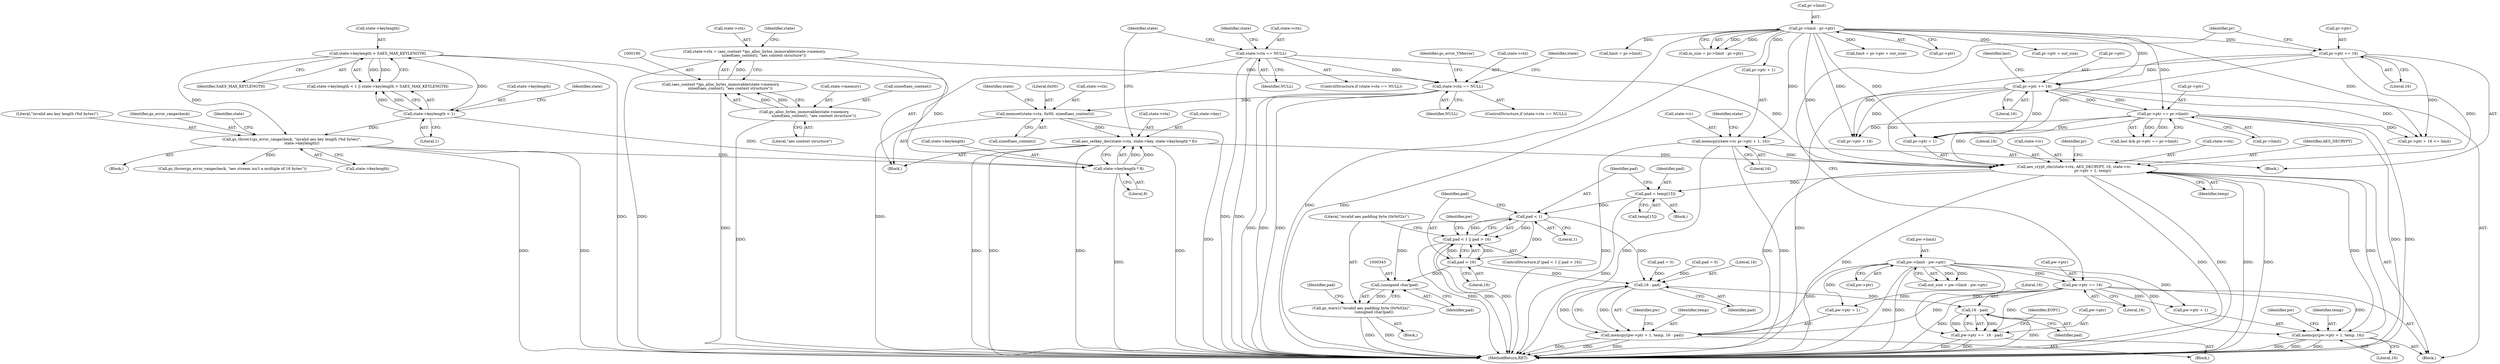 digraph "0_ghostscript_8e9ce5016db968b40e4ec255a3005f2786cce45f_0@API" {
"1000289" [label="(Call,aes_crypt_cbc(state->ctx, AES_DECRYPT, 16, state->iv,\n                                pr->ptr + 1, temp))"];
"1000236" [label="(Call,aes_setkey_dec(state->ctx, state->key, state->keylength * 8))"];
"1000210" [label="(Call,memset(state->ctx, 0x00, sizeof(aes_context)))"];
"1000199" [label="(Call,state->ctx == NULL)"];
"1000185" [label="(Call,state->ctx = (aes_context *)gs_alloc_bytes_immovable(state->memory,\n                sizeof(aes_context), \"aes context structure\"))"];
"1000189" [label="(Call,(aes_context *)gs_alloc_bytes_immovable(state->memory,\n                sizeof(aes_context), \"aes context structure\"))"];
"1000191" [label="(Call,gs_alloc_bytes_immovable(state->memory,\n                sizeof(aes_context), \"aes context structure\"))"];
"1000179" [label="(Call,state->ctx == NULL)"];
"1000243" [label="(Call,state->keylength * 8)"];
"1000224" [label="(Call,state->keylength > SAES_MAX_KEYLENGTH)"];
"1000219" [label="(Call,state->keylength < 1)"];
"1000230" [label="(Call,gs_throw1(gs_error_rangecheck, \"invalid aes key length (%d bytes)\",\n                 state->keylength))"];
"1000260" [label="(Call,memcpy(state->iv, pr->ptr + 1, 16))"];
"1000128" [label="(Call,pr->limit - pr->ptr)"];
"1000312" [label="(Call,pr->ptr == pr->limit)"];
"1000304" [label="(Call,pr->ptr += 16)"];
"1000275" [label="(Call,pr->ptr += 16)"];
"1000372" [label="(Call,memcpy(pw->ptr + 1, temp, 16))"];
"1000138" [label="(Call,pw->limit - pw->ptr)"];
"1000380" [label="(Call,pw->ptr += 16)"];
"1000289" [label="(Call,aes_crypt_cbc(state->ctx, AES_DECRYPT, 16, state->iv,\n                                pr->ptr + 1, temp))"];
"1000326" [label="(Call,pad = temp[15])"];
"1000333" [label="(Call,pad < 1)"];
"1000332" [label="(Call,pad < 1 || pad > 16)"];
"1000336" [label="(Call,pad > 16)"];
"1000342" [label="(Call,(unsigned char)pad)"];
"1000340" [label="(Call,gs_warn1(\"invalid aes padding byte (0x%02x)\",\n                     (unsigned char)pad))"];
"1000360" [label="(Call,16 - pad)"];
"1000353" [label="(Call,memcpy(pw->ptr + 1, temp, 16 - pad))"];
"1000367" [label="(Call,16 - pad)"];
"1000363" [label="(Call,pw->ptr +=  16 - pad)"];
"1000303" [label="(Identifier,temp)"];
"1000369" [label="(Identifier,pad)"];
"1000371" [label="(Identifier,EOFC)"];
"1000353" [label="(Call,memcpy(pw->ptr + 1, temp, 16 - pad))"];
"1000219" [label="(Call,state->keylength < 1)"];
"1000195" [label="(Call,sizeof(aes_context))"];
"1000305" [label="(Call,pr->ptr)"];
"1000261" [label="(Call,state->iv)"];
"1000200" [label="(Call,state->ctx)"];
"1000191" [label="(Call,gs_alloc_bytes_immovable(state->memory,\n                sizeof(aes_context), \"aes context structure\"))"];
"1000350" [label="(Call,pad = 0)"];
"1000397" [label="(MethodReturn,RET)"];
"1000336" [label="(Call,pad > 16)"];
"1000354" [label="(Call,pw->ptr + 1)"];
"1000187" [label="(Identifier,state)"];
"1000281" [label="(Call,pr->ptr + 16 <= limit)"];
"1000231" [label="(Identifier,gs_error_rangecheck)"];
"1000214" [label="(Literal,0x00)"];
"1000220" [label="(Call,state->keylength)"];
"1000203" [label="(Identifier,NULL)"];
"1000155" [label="(Call,limit = pr->ptr + out_size)"];
"1000328" [label="(Call,temp[15])"];
"1000308" [label="(Literal,16)"];
"1000335" [label="(Literal,1)"];
"1000279" [label="(Literal,16)"];
"1000243" [label="(Call,state->keylength * 8)"];
"1000339" [label="(Block,)"];
"1000236" [label="(Call,aes_setkey_dec(state->ctx, state->key, state->keylength * 8))"];
"1000342" [label="(Call,(unsigned char)pad)"];
"1000312" [label="(Call,pr->ptr == pr->limit)"];
"1000341" [label="(Literal,\"invalid aes padding byte (0x%02x)\")"];
"1000129" [label="(Call,pr->limit)"];
"1000189" [label="(Call,(aes_context *)gs_alloc_bytes_immovable(state->memory,\n                sizeof(aes_context), \"aes context structure\"))"];
"1000346" [label="(Identifier,pad)"];
"1000390" [label="(Call,gs_throw(gs_error_rangecheck, \"aes stream isn't a multiple of 16 bytes\"))"];
"1000365" [label="(Identifier,pw)"];
"1000198" [label="(ControlStructure,if (state->ctx == NULL))"];
"1000186" [label="(Call,state->ctx)"];
"1000197" [label="(Literal,\"aes context structure\")"];
"1000337" [label="(Identifier,pad)"];
"1000325" [label="(Block,)"];
"1000272" [label="(Identifier,state)"];
"1000228" [label="(Identifier,SAES_MAX_KEYLENGTH)"];
"1000384" [label="(Literal,16)"];
"1000224" [label="(Call,state->keylength > SAES_MAX_KEYLENGTH)"];
"1000180" [label="(Call,state->ctx)"];
"1000334" [label="(Identifier,pad)"];
"1000212" [label="(Identifier,state)"];
"1000316" [label="(Call,pr->limit)"];
"1000260" [label="(Call,memcpy(state->iv, pr->ptr + 1, 16))"];
"1000311" [label="(Identifier,last)"];
"1000192" [label="(Call,state->memory)"];
"1000218" [label="(Call,state->keylength < 1 || state->keylength > SAES_MAX_KEYLENGTH)"];
"1000226" [label="(Identifier,state)"];
"1000215" [label="(Call,sizeof(aes_context))"];
"1000372" [label="(Call,memcpy(pw->ptr + 1, temp, 16))"];
"1000289" [label="(Call,aes_crypt_cbc(state->ctx, AES_DECRYPT, 16, state->iv,\n                                pr->ptr + 1, temp))"];
"1000179" [label="(Call,state->ctx == NULL)"];
"1000244" [label="(Call,state->keylength)"];
"1000225" [label="(Call,state->keylength)"];
"1000345" [label="(Call,pad = 0)"];
"1000344" [label="(Identifier,pad)"];
"1000253" [label="(Block,)"];
"1000295" [label="(Call,state->iv)"];
"1000381" [label="(Call,pw->ptr)"];
"1000229" [label="(Block,)"];
"1000132" [label="(Call,pr->ptr)"];
"1000288" [label="(Block,)"];
"1000238" [label="(Identifier,state)"];
"1000157" [label="(Call,pr->ptr + out_size)"];
"1000251" [label="(Identifier,state)"];
"1000304" [label="(Call,pr->ptr += 16)"];
"1000230" [label="(Call,gs_throw1(gs_error_rangecheck, \"invalid aes key length (%d bytes)\",\n                 state->keylength))"];
"1000276" [label="(Call,pr->ptr)"];
"1000313" [label="(Call,pr->ptr)"];
"1000306" [label="(Identifier,pr)"];
"1000201" [label="(Identifier,state)"];
"1000368" [label="(Literal,16)"];
"1000290" [label="(Call,state->ctx)"];
"1000327" [label="(Identifier,pad)"];
"1000310" [label="(Call,last && pr->ptr == pr->limit)"];
"1000206" [label="(Identifier,gs_error_VMerror)"];
"1000293" [label="(Identifier,AES_DECRYPT)"];
"1000359" [label="(Identifier,temp)"];
"1000247" [label="(Literal,8)"];
"1000184" [label="(Block,)"];
"1000360" [label="(Call,16 - pad)"];
"1000378" [label="(Identifier,temp)"];
"1000167" [label="(Call,limit = pr->limit)"];
"1000361" [label="(Literal,16)"];
"1000364" [label="(Call,pw->ptr)"];
"1000269" [label="(Literal,16)"];
"1000294" [label="(Literal,16)"];
"1000223" [label="(Literal,1)"];
"1000232" [label="(Literal,\"invalid aes key length (%d bytes)\")"];
"1000233" [label="(Call,state->keylength)"];
"1000210" [label="(Call,memset(state->ctx, 0x00, sizeof(aes_context)))"];
"1000333" [label="(Call,pad < 1)"];
"1000199" [label="(Call,state->ctx == NULL)"];
"1000373" [label="(Call,pw->ptr + 1)"];
"1000139" [label="(Call,pw->limit)"];
"1000319" [label="(Block,)"];
"1000326" [label="(Call,pad = temp[15])"];
"1000331" [label="(ControlStructure,if (pad < 1 || pad > 16))"];
"1000211" [label="(Call,state->ctx)"];
"1000367" [label="(Call,16 - pad)"];
"1000284" [label="(Identifier,pr)"];
"1000363" [label="(Call,pw->ptr +=  16 - pad)"];
"1000178" [label="(ControlStructure,if (state->ctx == NULL))"];
"1000298" [label="(Call,pr->ptr + 1)"];
"1000136" [label="(Call,out_size = pw->limit - pw->ptr)"];
"1000275" [label="(Call,pr->ptr += 16)"];
"1000128" [label="(Call,pr->limit - pr->ptr)"];
"1000221" [label="(Identifier,state)"];
"1000379" [label="(Literal,16)"];
"1000126" [label="(Call,in_size = pr->limit - pr->ptr)"];
"1000142" [label="(Call,pw->ptr)"];
"1000382" [label="(Identifier,pw)"];
"1000340" [label="(Call,gs_warn1(\"invalid aes padding byte (0x%02x)\",\n                     (unsigned char)pad))"];
"1000338" [label="(Literal,16)"];
"1000362" [label="(Identifier,pad)"];
"1000183" [label="(Identifier,NULL)"];
"1000380" [label="(Call,pw->ptr += 16)"];
"1000237" [label="(Call,state->ctx)"];
"1000332" [label="(Call,pad < 1 || pad > 16)"];
"1000282" [label="(Call,pr->ptr + 16)"];
"1000185" [label="(Call,state->ctx = (aes_context *)gs_alloc_bytes_immovable(state->memory,\n                sizeof(aes_context), \"aes context structure\"))"];
"1000264" [label="(Call,pr->ptr + 1)"];
"1000138" [label="(Call,pw->limit - pw->ptr)"];
"1000356" [label="(Identifier,pw)"];
"1000240" [label="(Call,state->key)"];
"1000289" -> "1000288"  [label="AST: "];
"1000289" -> "1000303"  [label="CFG: "];
"1000290" -> "1000289"  [label="AST: "];
"1000293" -> "1000289"  [label="AST: "];
"1000294" -> "1000289"  [label="AST: "];
"1000295" -> "1000289"  [label="AST: "];
"1000298" -> "1000289"  [label="AST: "];
"1000303" -> "1000289"  [label="AST: "];
"1000306" -> "1000289"  [label="CFG: "];
"1000289" -> "1000397"  [label="DDG: "];
"1000289" -> "1000397"  [label="DDG: "];
"1000289" -> "1000397"  [label="DDG: "];
"1000289" -> "1000397"  [label="DDG: "];
"1000289" -> "1000397"  [label="DDG: "];
"1000236" -> "1000289"  [label="DDG: "];
"1000179" -> "1000289"  [label="DDG: "];
"1000260" -> "1000289"  [label="DDG: "];
"1000312" -> "1000289"  [label="DDG: "];
"1000275" -> "1000289"  [label="DDG: "];
"1000304" -> "1000289"  [label="DDG: "];
"1000128" -> "1000289"  [label="DDG: "];
"1000372" -> "1000289"  [label="DDG: "];
"1000289" -> "1000326"  [label="DDG: "];
"1000289" -> "1000353"  [label="DDG: "];
"1000289" -> "1000372"  [label="DDG: "];
"1000236" -> "1000184"  [label="AST: "];
"1000236" -> "1000243"  [label="CFG: "];
"1000237" -> "1000236"  [label="AST: "];
"1000240" -> "1000236"  [label="AST: "];
"1000243" -> "1000236"  [label="AST: "];
"1000251" -> "1000236"  [label="CFG: "];
"1000236" -> "1000397"  [label="DDG: "];
"1000236" -> "1000397"  [label="DDG: "];
"1000236" -> "1000397"  [label="DDG: "];
"1000236" -> "1000397"  [label="DDG: "];
"1000210" -> "1000236"  [label="DDG: "];
"1000243" -> "1000236"  [label="DDG: "];
"1000243" -> "1000236"  [label="DDG: "];
"1000210" -> "1000184"  [label="AST: "];
"1000210" -> "1000215"  [label="CFG: "];
"1000211" -> "1000210"  [label="AST: "];
"1000214" -> "1000210"  [label="AST: "];
"1000215" -> "1000210"  [label="AST: "];
"1000221" -> "1000210"  [label="CFG: "];
"1000210" -> "1000397"  [label="DDG: "];
"1000199" -> "1000210"  [label="DDG: "];
"1000199" -> "1000198"  [label="AST: "];
"1000199" -> "1000203"  [label="CFG: "];
"1000200" -> "1000199"  [label="AST: "];
"1000203" -> "1000199"  [label="AST: "];
"1000206" -> "1000199"  [label="CFG: "];
"1000212" -> "1000199"  [label="CFG: "];
"1000199" -> "1000397"  [label="DDG: "];
"1000199" -> "1000397"  [label="DDG: "];
"1000199" -> "1000397"  [label="DDG: "];
"1000185" -> "1000199"  [label="DDG: "];
"1000179" -> "1000199"  [label="DDG: "];
"1000185" -> "1000184"  [label="AST: "];
"1000185" -> "1000189"  [label="CFG: "];
"1000186" -> "1000185"  [label="AST: "];
"1000189" -> "1000185"  [label="AST: "];
"1000201" -> "1000185"  [label="CFG: "];
"1000185" -> "1000397"  [label="DDG: "];
"1000189" -> "1000185"  [label="DDG: "];
"1000189" -> "1000191"  [label="CFG: "];
"1000190" -> "1000189"  [label="AST: "];
"1000191" -> "1000189"  [label="AST: "];
"1000189" -> "1000397"  [label="DDG: "];
"1000191" -> "1000189"  [label="DDG: "];
"1000191" -> "1000189"  [label="DDG: "];
"1000191" -> "1000197"  [label="CFG: "];
"1000192" -> "1000191"  [label="AST: "];
"1000195" -> "1000191"  [label="AST: "];
"1000197" -> "1000191"  [label="AST: "];
"1000191" -> "1000397"  [label="DDG: "];
"1000179" -> "1000178"  [label="AST: "];
"1000179" -> "1000183"  [label="CFG: "];
"1000180" -> "1000179"  [label="AST: "];
"1000183" -> "1000179"  [label="AST: "];
"1000187" -> "1000179"  [label="CFG: "];
"1000251" -> "1000179"  [label="CFG: "];
"1000179" -> "1000397"  [label="DDG: "];
"1000179" -> "1000397"  [label="DDG: "];
"1000179" -> "1000397"  [label="DDG: "];
"1000243" -> "1000247"  [label="CFG: "];
"1000244" -> "1000243"  [label="AST: "];
"1000247" -> "1000243"  [label="AST: "];
"1000243" -> "1000397"  [label="DDG: "];
"1000224" -> "1000243"  [label="DDG: "];
"1000230" -> "1000243"  [label="DDG: "];
"1000219" -> "1000243"  [label="DDG: "];
"1000224" -> "1000218"  [label="AST: "];
"1000224" -> "1000228"  [label="CFG: "];
"1000225" -> "1000224"  [label="AST: "];
"1000228" -> "1000224"  [label="AST: "];
"1000218" -> "1000224"  [label="CFG: "];
"1000224" -> "1000397"  [label="DDG: "];
"1000224" -> "1000218"  [label="DDG: "];
"1000224" -> "1000218"  [label="DDG: "];
"1000219" -> "1000224"  [label="DDG: "];
"1000224" -> "1000230"  [label="DDG: "];
"1000219" -> "1000218"  [label="AST: "];
"1000219" -> "1000223"  [label="CFG: "];
"1000220" -> "1000219"  [label="AST: "];
"1000223" -> "1000219"  [label="AST: "];
"1000226" -> "1000219"  [label="CFG: "];
"1000218" -> "1000219"  [label="CFG: "];
"1000219" -> "1000218"  [label="DDG: "];
"1000219" -> "1000218"  [label="DDG: "];
"1000219" -> "1000230"  [label="DDG: "];
"1000230" -> "1000229"  [label="AST: "];
"1000230" -> "1000233"  [label="CFG: "];
"1000231" -> "1000230"  [label="AST: "];
"1000232" -> "1000230"  [label="AST: "];
"1000233" -> "1000230"  [label="AST: "];
"1000238" -> "1000230"  [label="CFG: "];
"1000230" -> "1000397"  [label="DDG: "];
"1000230" -> "1000397"  [label="DDG: "];
"1000230" -> "1000390"  [label="DDG: "];
"1000260" -> "1000253"  [label="AST: "];
"1000260" -> "1000269"  [label="CFG: "];
"1000261" -> "1000260"  [label="AST: "];
"1000264" -> "1000260"  [label="AST: "];
"1000269" -> "1000260"  [label="AST: "];
"1000272" -> "1000260"  [label="CFG: "];
"1000260" -> "1000397"  [label="DDG: "];
"1000260" -> "1000397"  [label="DDG: "];
"1000260" -> "1000397"  [label="DDG: "];
"1000128" -> "1000260"  [label="DDG: "];
"1000128" -> "1000126"  [label="AST: "];
"1000128" -> "1000132"  [label="CFG: "];
"1000129" -> "1000128"  [label="AST: "];
"1000132" -> "1000128"  [label="AST: "];
"1000126" -> "1000128"  [label="CFG: "];
"1000128" -> "1000397"  [label="DDG: "];
"1000128" -> "1000397"  [label="DDG: "];
"1000128" -> "1000126"  [label="DDG: "];
"1000128" -> "1000126"  [label="DDG: "];
"1000128" -> "1000155"  [label="DDG: "];
"1000128" -> "1000157"  [label="DDG: "];
"1000128" -> "1000167"  [label="DDG: "];
"1000128" -> "1000264"  [label="DDG: "];
"1000128" -> "1000275"  [label="DDG: "];
"1000128" -> "1000281"  [label="DDG: "];
"1000128" -> "1000282"  [label="DDG: "];
"1000128" -> "1000298"  [label="DDG: "];
"1000128" -> "1000304"  [label="DDG: "];
"1000128" -> "1000312"  [label="DDG: "];
"1000312" -> "1000310"  [label="AST: "];
"1000312" -> "1000316"  [label="CFG: "];
"1000313" -> "1000312"  [label="AST: "];
"1000316" -> "1000312"  [label="AST: "];
"1000310" -> "1000312"  [label="CFG: "];
"1000312" -> "1000397"  [label="DDG: "];
"1000312" -> "1000397"  [label="DDG: "];
"1000312" -> "1000281"  [label="DDG: "];
"1000312" -> "1000282"  [label="DDG: "];
"1000312" -> "1000298"  [label="DDG: "];
"1000312" -> "1000304"  [label="DDG: "];
"1000312" -> "1000310"  [label="DDG: "];
"1000312" -> "1000310"  [label="DDG: "];
"1000304" -> "1000312"  [label="DDG: "];
"1000304" -> "1000288"  [label="AST: "];
"1000304" -> "1000308"  [label="CFG: "];
"1000305" -> "1000304"  [label="AST: "];
"1000308" -> "1000304"  [label="AST: "];
"1000311" -> "1000304"  [label="CFG: "];
"1000304" -> "1000397"  [label="DDG: "];
"1000304" -> "1000281"  [label="DDG: "];
"1000304" -> "1000282"  [label="DDG: "];
"1000304" -> "1000298"  [label="DDG: "];
"1000275" -> "1000304"  [label="DDG: "];
"1000275" -> "1000253"  [label="AST: "];
"1000275" -> "1000279"  [label="CFG: "];
"1000276" -> "1000275"  [label="AST: "];
"1000279" -> "1000275"  [label="AST: "];
"1000284" -> "1000275"  [label="CFG: "];
"1000275" -> "1000281"  [label="DDG: "];
"1000275" -> "1000282"  [label="DDG: "];
"1000275" -> "1000298"  [label="DDG: "];
"1000372" -> "1000288"  [label="AST: "];
"1000372" -> "1000379"  [label="CFG: "];
"1000373" -> "1000372"  [label="AST: "];
"1000378" -> "1000372"  [label="AST: "];
"1000379" -> "1000372"  [label="AST: "];
"1000382" -> "1000372"  [label="CFG: "];
"1000372" -> "1000397"  [label="DDG: "];
"1000372" -> "1000397"  [label="DDG: "];
"1000372" -> "1000397"  [label="DDG: "];
"1000138" -> "1000372"  [label="DDG: "];
"1000380" -> "1000372"  [label="DDG: "];
"1000138" -> "1000136"  [label="AST: "];
"1000138" -> "1000142"  [label="CFG: "];
"1000139" -> "1000138"  [label="AST: "];
"1000142" -> "1000138"  [label="AST: "];
"1000136" -> "1000138"  [label="CFG: "];
"1000138" -> "1000397"  [label="DDG: "];
"1000138" -> "1000397"  [label="DDG: "];
"1000138" -> "1000136"  [label="DDG: "];
"1000138" -> "1000136"  [label="DDG: "];
"1000138" -> "1000353"  [label="DDG: "];
"1000138" -> "1000354"  [label="DDG: "];
"1000138" -> "1000363"  [label="DDG: "];
"1000138" -> "1000373"  [label="DDG: "];
"1000138" -> "1000380"  [label="DDG: "];
"1000380" -> "1000288"  [label="AST: "];
"1000380" -> "1000384"  [label="CFG: "];
"1000381" -> "1000380"  [label="AST: "];
"1000384" -> "1000380"  [label="AST: "];
"1000284" -> "1000380"  [label="CFG: "];
"1000380" -> "1000397"  [label="DDG: "];
"1000380" -> "1000353"  [label="DDG: "];
"1000380" -> "1000354"  [label="DDG: "];
"1000380" -> "1000363"  [label="DDG: "];
"1000380" -> "1000373"  [label="DDG: "];
"1000326" -> "1000325"  [label="AST: "];
"1000326" -> "1000328"  [label="CFG: "];
"1000327" -> "1000326"  [label="AST: "];
"1000328" -> "1000326"  [label="AST: "];
"1000334" -> "1000326"  [label="CFG: "];
"1000326" -> "1000397"  [label="DDG: "];
"1000326" -> "1000333"  [label="DDG: "];
"1000333" -> "1000332"  [label="AST: "];
"1000333" -> "1000335"  [label="CFG: "];
"1000334" -> "1000333"  [label="AST: "];
"1000335" -> "1000333"  [label="AST: "];
"1000337" -> "1000333"  [label="CFG: "];
"1000332" -> "1000333"  [label="CFG: "];
"1000333" -> "1000332"  [label="DDG: "];
"1000333" -> "1000332"  [label="DDG: "];
"1000333" -> "1000336"  [label="DDG: "];
"1000333" -> "1000342"  [label="DDG: "];
"1000333" -> "1000360"  [label="DDG: "];
"1000332" -> "1000331"  [label="AST: "];
"1000332" -> "1000336"  [label="CFG: "];
"1000336" -> "1000332"  [label="AST: "];
"1000341" -> "1000332"  [label="CFG: "];
"1000356" -> "1000332"  [label="CFG: "];
"1000332" -> "1000397"  [label="DDG: "];
"1000332" -> "1000397"  [label="DDG: "];
"1000332" -> "1000397"  [label="DDG: "];
"1000336" -> "1000332"  [label="DDG: "];
"1000336" -> "1000332"  [label="DDG: "];
"1000336" -> "1000338"  [label="CFG: "];
"1000337" -> "1000336"  [label="AST: "];
"1000338" -> "1000336"  [label="AST: "];
"1000336" -> "1000342"  [label="DDG: "];
"1000336" -> "1000360"  [label="DDG: "];
"1000342" -> "1000340"  [label="AST: "];
"1000342" -> "1000344"  [label="CFG: "];
"1000343" -> "1000342"  [label="AST: "];
"1000344" -> "1000342"  [label="AST: "];
"1000340" -> "1000342"  [label="CFG: "];
"1000342" -> "1000340"  [label="DDG: "];
"1000340" -> "1000339"  [label="AST: "];
"1000341" -> "1000340"  [label="AST: "];
"1000346" -> "1000340"  [label="CFG: "];
"1000340" -> "1000397"  [label="DDG: "];
"1000340" -> "1000397"  [label="DDG: "];
"1000360" -> "1000353"  [label="AST: "];
"1000360" -> "1000362"  [label="CFG: "];
"1000361" -> "1000360"  [label="AST: "];
"1000362" -> "1000360"  [label="AST: "];
"1000353" -> "1000360"  [label="CFG: "];
"1000360" -> "1000353"  [label="DDG: "];
"1000360" -> "1000353"  [label="DDG: "];
"1000350" -> "1000360"  [label="DDG: "];
"1000345" -> "1000360"  [label="DDG: "];
"1000360" -> "1000367"  [label="DDG: "];
"1000353" -> "1000319"  [label="AST: "];
"1000354" -> "1000353"  [label="AST: "];
"1000359" -> "1000353"  [label="AST: "];
"1000365" -> "1000353"  [label="CFG: "];
"1000353" -> "1000397"  [label="DDG: "];
"1000353" -> "1000397"  [label="DDG: "];
"1000353" -> "1000397"  [label="DDG: "];
"1000367" -> "1000363"  [label="AST: "];
"1000367" -> "1000369"  [label="CFG: "];
"1000368" -> "1000367"  [label="AST: "];
"1000369" -> "1000367"  [label="AST: "];
"1000363" -> "1000367"  [label="CFG: "];
"1000367" -> "1000397"  [label="DDG: "];
"1000367" -> "1000363"  [label="DDG: "];
"1000367" -> "1000363"  [label="DDG: "];
"1000363" -> "1000319"  [label="AST: "];
"1000364" -> "1000363"  [label="AST: "];
"1000371" -> "1000363"  [label="CFG: "];
"1000363" -> "1000397"  [label="DDG: "];
"1000363" -> "1000397"  [label="DDG: "];
}
